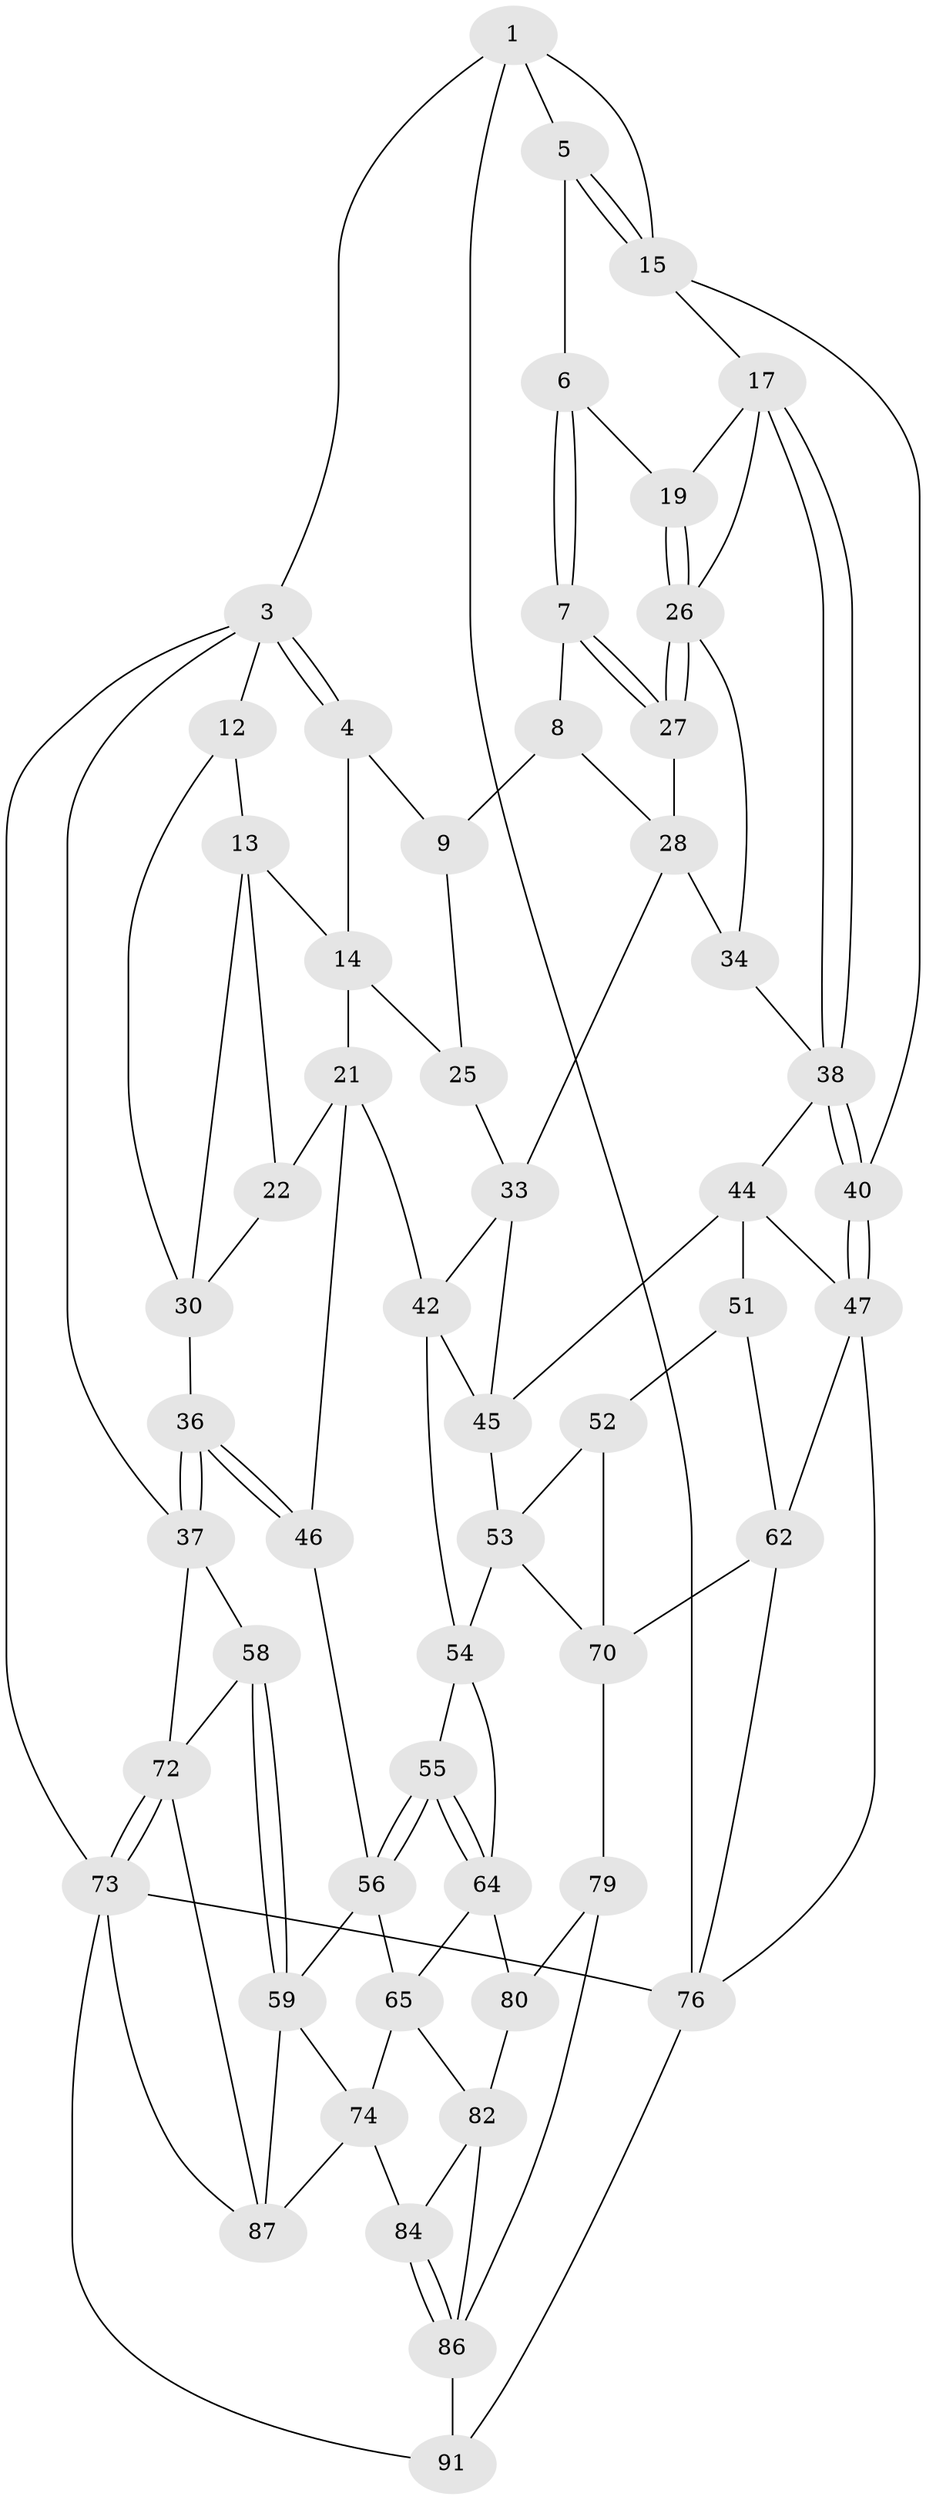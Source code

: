 // original degree distribution, {3: 0.02127659574468085, 5: 0.46808510638297873, 6: 0.24468085106382978, 4: 0.26595744680851063}
// Generated by graph-tools (version 1.1) at 2025/42/03/06/25 10:42:33]
// undirected, 55 vertices, 116 edges
graph export_dot {
graph [start="1"]
  node [color=gray90,style=filled];
  1 [pos="+0.6913429859982615+0",super="+2"];
  3 [pos="+0+0",super="+11"];
  4 [pos="+0.41459882119457897+0",super="+10"];
  5 [pos="+0.7252790764991506+0.08754424335247281"];
  6 [pos="+0.7172162384589514+0.09863968117975667"];
  7 [pos="+0.6889288774047582+0.11265789012361421"];
  8 [pos="+0.6213414486402419+0.11911515406288953",super="+29"];
  9 [pos="+0.5746363172165508+0.121333529061262",super="+24"];
  12 [pos="+0.11312223379310811+0.11189912954975188"];
  13 [pos="+0.20759577596595818+0.11617143752783822",super="+23"];
  14 [pos="+0.3770799274489167+0.04977932544979901",super="+20"];
  15 [pos="+1+0.07625330918189017",super="+16"];
  17 [pos="+0.9293427420075238+0.21153053282745132",super="+18"];
  19 [pos="+0.7409833084816595+0.1428975295050247"];
  21 [pos="+0.358910984497551+0.3356879940272346",super="+43"];
  22 [pos="+0.2955847897831592+0.32059584087350196"];
  25 [pos="+0.5012462236127987+0.32301384372254566"];
  26 [pos="+0.757116900426182+0.2588000497606964",super="+31"];
  27 [pos="+0.6760918397521978+0.2388568754607274"];
  28 [pos="+0.6688869993147056+0.2471767779286747",super="+32"];
  30 [pos="+0.1143152520668406+0.2109684495722277",super="+35"];
  33 [pos="+0.5244094770646126+0.3415758110547247",super="+41"];
  34 [pos="+0.7698323527840283+0.3813386185350217"];
  36 [pos="+0+0.45304020831825204"];
  37 [pos="+0+0.48876440207437966",super="+57"];
  38 [pos="+0.8512793250550595+0.3776381831847198",super="+39"];
  40 [pos="+1+0.5276200604316046"];
  42 [pos="+0.5293477541877847+0.5489310714091236",super="+50"];
  44 [pos="+0.7491371154510494+0.4337480466623656",super="+48"];
  45 [pos="+0.7247264774805898+0.44622098324379117",super="+49"];
  46 [pos="+0.31637728854730995+0.5072027974254509"];
  47 [pos="+1+0.5510173250057613",super="+61"];
  51 [pos="+0.8372328840959855+0.6063781630531591",super="+63"];
  52 [pos="+0.7154632047262115+0.6353517720892178",super="+69"];
  53 [pos="+0.7045489127241742+0.6342915501143547",super="+67"];
  54 [pos="+0.5097455501014224+0.6330827766054866",super="+68"];
  55 [pos="+0.43624476563092274+0.6805133811443037"];
  56 [pos="+0.3125606828907308+0.5527425804214341",super="+60"];
  58 [pos="+0+0.6601356244938084"];
  59 [pos="+0.15319799012312066+0.6744087565177546",super="+75"];
  62 [pos="+0.9183379911801217+0.7805260620041201",super="+77"];
  64 [pos="+0.4268375960760274+0.7098852495322647",super="+71"];
  65 [pos="+0.35403998343775317+0.7643028485537844",super="+66"];
  70 [pos="+0.7063806062966765+0.7947847547443418",super="+78"];
  72 [pos="+0+1",super="+88"];
  73 [pos="+0+1",super="+92"];
  74 [pos="+0.30225778818774407+0.7912664440275357",super="+85"];
  76 [pos="+1+1",super="+94"];
  79 [pos="+0.6899428295108776+0.8800206473248925",super="+93"];
  80 [pos="+0.5271689239463795+0.8721233922307999",super="+81"];
  82 [pos="+0.44154783371653966+0.8553550092656883",super="+83"];
  84 [pos="+0.3882498832262115+0.8857612115107444"];
  86 [pos="+0.39454766031808935+0.8901992231401605",super="+90"];
  87 [pos="+0.2133616906549573+0.9330805575354153",super="+89"];
  91 [pos="+0.5072103501315273+1"];
  1 -- 5;
  1 -- 3;
  1 -- 76;
  1 -- 15;
  3 -- 4;
  3 -- 4;
  3 -- 73;
  3 -- 12;
  3 -- 37;
  4 -- 9;
  4 -- 14;
  5 -- 6;
  5 -- 15;
  5 -- 15;
  6 -- 7;
  6 -- 7;
  6 -- 19;
  7 -- 8;
  7 -- 27;
  7 -- 27;
  8 -- 9 [weight=2];
  8 -- 28;
  9 -- 25;
  12 -- 13;
  12 -- 30;
  13 -- 14;
  13 -- 22;
  13 -- 30;
  14 -- 25;
  14 -- 21;
  15 -- 17;
  15 -- 40;
  17 -- 38;
  17 -- 38;
  17 -- 26;
  17 -- 19;
  19 -- 26;
  19 -- 26;
  21 -- 22;
  21 -- 42;
  21 -- 46;
  22 -- 30;
  25 -- 33;
  26 -- 27;
  26 -- 27;
  26 -- 34;
  27 -- 28;
  28 -- 33;
  28 -- 34;
  30 -- 36;
  33 -- 42;
  33 -- 45;
  34 -- 38;
  36 -- 37;
  36 -- 37;
  36 -- 46;
  36 -- 46;
  37 -- 72;
  37 -- 58;
  38 -- 40;
  38 -- 40;
  38 -- 44;
  40 -- 47;
  40 -- 47;
  42 -- 45;
  42 -- 54;
  44 -- 45;
  44 -- 51;
  44 -- 47;
  45 -- 53;
  46 -- 56;
  47 -- 76;
  47 -- 62;
  51 -- 52 [weight=2];
  51 -- 62;
  52 -- 53;
  52 -- 70;
  53 -- 70;
  53 -- 54;
  54 -- 55;
  54 -- 64;
  55 -- 56;
  55 -- 56;
  55 -- 64;
  55 -- 64;
  56 -- 59;
  56 -- 65;
  58 -- 59;
  58 -- 59;
  58 -- 72;
  59 -- 74;
  59 -- 87;
  62 -- 76;
  62 -- 70;
  64 -- 65;
  64 -- 80;
  65 -- 82;
  65 -- 74;
  70 -- 79;
  72 -- 73;
  72 -- 73;
  72 -- 87;
  73 -- 76;
  73 -- 91;
  73 -- 87;
  74 -- 84;
  74 -- 87;
  76 -- 91;
  79 -- 80 [weight=2];
  79 -- 86;
  80 -- 82;
  82 -- 86;
  82 -- 84;
  84 -- 86;
  84 -- 86;
  86 -- 91;
}
